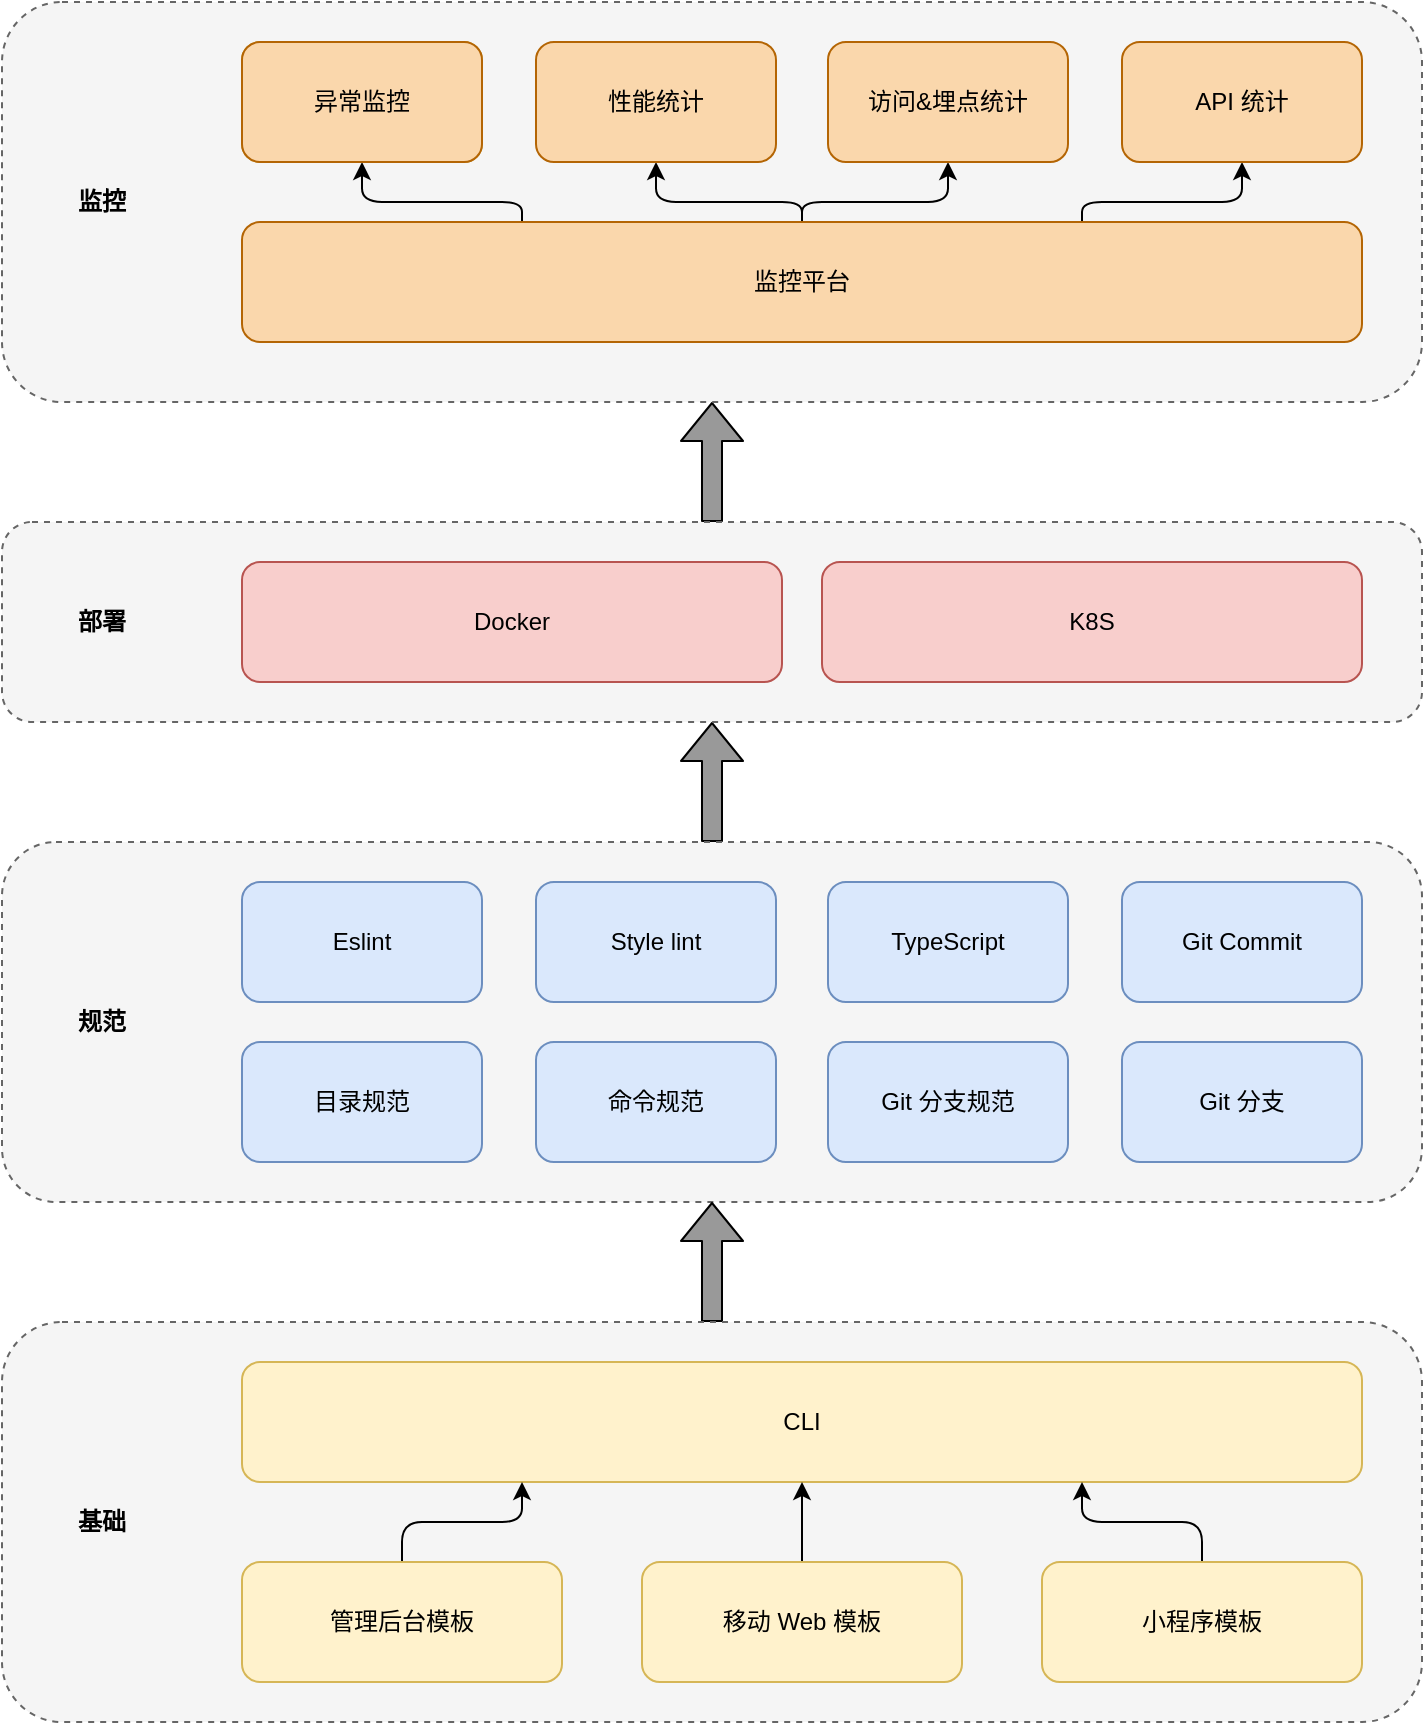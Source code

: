 <mxfile version="14.8.6" type="github">
  <diagram id="6I0OCvxSQrVGMHxT2VVA" name="Page-1">
    <mxGraphModel dx="1422" dy="762" grid="1" gridSize="10" guides="1" tooltips="1" connect="1" arrows="1" fold="1" page="1" pageScale="1" pageWidth="850" pageHeight="1100" math="0" shadow="0">
      <root>
        <mxCell id="0" />
        <mxCell id="1" parent="0" />
        <mxCell id="nPPEAL1ewjIXbB4OWDwq-66" style="edgeStyle=orthogonalEdgeStyle;rounded=1;orthogonalLoop=1;jettySize=auto;html=1;entryX=0.5;entryY=1;entryDx=0;entryDy=0;strokeColor=#000000;shape=flexArrow;fillColor=#999999;" edge="1" parent="1" source="nPPEAL1ewjIXbB4OWDwq-52" target="nPPEAL1ewjIXbB4OWDwq-55">
          <mxGeometry relative="1" as="geometry" />
        </mxCell>
        <mxCell id="nPPEAL1ewjIXbB4OWDwq-52" value="" style="rounded=1;whiteSpace=wrap;html=1;shadow=0;dashed=1;fillColor=#f5f5f5;strokeColor=#666666;fontColor=#333333;" vertex="1" parent="1">
          <mxGeometry x="80" y="500" width="710" height="180" as="geometry" />
        </mxCell>
        <mxCell id="nPPEAL1ewjIXbB4OWDwq-53" style="edgeStyle=orthogonalEdgeStyle;rounded=1;orthogonalLoop=1;jettySize=auto;html=1;entryX=0.5;entryY=1;entryDx=0;entryDy=0;strokeColor=#000000;shape=flexArrow;fillColor=#999999;" edge="1" parent="1" source="nPPEAL1ewjIXbB4OWDwq-51" target="nPPEAL1ewjIXbB4OWDwq-52">
          <mxGeometry relative="1" as="geometry" />
        </mxCell>
        <mxCell id="nPPEAL1ewjIXbB4OWDwq-51" value="" style="rounded=1;whiteSpace=wrap;html=1;shadow=0;dashed=1;fillColor=#f5f5f5;strokeColor=#666666;fontColor=#333333;" vertex="1" parent="1">
          <mxGeometry x="80" y="740" width="710" height="200" as="geometry" />
        </mxCell>
        <mxCell id="nPPEAL1ewjIXbB4OWDwq-31" value="CLI" style="rounded=1;whiteSpace=wrap;html=1;shadow=0;fillColor=#fff2cc;strokeColor=#d6b656;" vertex="1" parent="1">
          <mxGeometry x="200" y="760" width="560" height="60" as="geometry" />
        </mxCell>
        <mxCell id="nPPEAL1ewjIXbB4OWDwq-35" style="edgeStyle=orthogonalEdgeStyle;rounded=1;orthogonalLoop=1;jettySize=auto;html=1;entryX=0.25;entryY=1;entryDx=0;entryDy=0;fillColor=#fff2cc;" edge="1" parent="1" source="nPPEAL1ewjIXbB4OWDwq-32" target="nPPEAL1ewjIXbB4OWDwq-31">
          <mxGeometry x="180" y="740" as="geometry" />
        </mxCell>
        <mxCell id="nPPEAL1ewjIXbB4OWDwq-32" value="管理后台模板" style="rounded=1;whiteSpace=wrap;html=1;shadow=0;fillColor=#fff2cc;strokeColor=#d6b656;" vertex="1" parent="1">
          <mxGeometry x="200" y="860" width="160" height="60" as="geometry" />
        </mxCell>
        <mxCell id="nPPEAL1ewjIXbB4OWDwq-36" style="edgeStyle=orthogonalEdgeStyle;rounded=1;orthogonalLoop=1;jettySize=auto;html=1;entryX=0.5;entryY=1;entryDx=0;entryDy=0;fillColor=#fff2cc;" edge="1" parent="1" source="nPPEAL1ewjIXbB4OWDwq-33" target="nPPEAL1ewjIXbB4OWDwq-31">
          <mxGeometry x="180" y="740" as="geometry" />
        </mxCell>
        <mxCell id="nPPEAL1ewjIXbB4OWDwq-33" value="移动 Web 模板" style="rounded=1;whiteSpace=wrap;html=1;shadow=0;fillColor=#fff2cc;strokeColor=#d6b656;" vertex="1" parent="1">
          <mxGeometry x="400" y="860" width="160" height="60" as="geometry" />
        </mxCell>
        <mxCell id="nPPEAL1ewjIXbB4OWDwq-37" style="edgeStyle=orthogonalEdgeStyle;rounded=1;orthogonalLoop=1;jettySize=auto;html=1;entryX=0.75;entryY=1;entryDx=0;entryDy=0;fillColor=#fff2cc;" edge="1" parent="1" source="nPPEAL1ewjIXbB4OWDwq-34" target="nPPEAL1ewjIXbB4OWDwq-31">
          <mxGeometry x="180" y="740" as="geometry" />
        </mxCell>
        <mxCell id="nPPEAL1ewjIXbB4OWDwq-34" value="小程序模板" style="rounded=1;whiteSpace=wrap;html=1;shadow=0;fillColor=#fff2cc;strokeColor=#d6b656;" vertex="1" parent="1">
          <mxGeometry x="600" y="860" width="160" height="60" as="geometry" />
        </mxCell>
        <mxCell id="nPPEAL1ewjIXbB4OWDwq-39" value="基础" style="text;html=1;strokeColor=none;fillColor=none;align=center;verticalAlign=middle;whiteSpace=wrap;rounded=0;shadow=0;dashed=1;fontStyle=1" vertex="1" parent="1">
          <mxGeometry x="100" y="830" width="60" height="20" as="geometry" />
        </mxCell>
        <mxCell id="nPPEAL1ewjIXbB4OWDwq-42" value="规范" style="text;html=1;strokeColor=none;fillColor=none;align=center;verticalAlign=middle;whiteSpace=wrap;rounded=0;shadow=0;dashed=1;fontStyle=1" vertex="1" parent="1">
          <mxGeometry x="100" y="580" width="60" height="20" as="geometry" />
        </mxCell>
        <mxCell id="nPPEAL1ewjIXbB4OWDwq-43" value="Eslint" style="rounded=1;whiteSpace=wrap;html=1;shadow=0;fillColor=#dae8fc;strokeColor=#6c8ebf;" vertex="1" parent="1">
          <mxGeometry x="200" y="520" width="120" height="60" as="geometry" />
        </mxCell>
        <mxCell id="nPPEAL1ewjIXbB4OWDwq-44" value="TypeScript" style="rounded=1;whiteSpace=wrap;html=1;shadow=0;fillColor=#dae8fc;strokeColor=#6c8ebf;" vertex="1" parent="1">
          <mxGeometry x="493" y="520" width="120" height="60" as="geometry" />
        </mxCell>
        <mxCell id="nPPEAL1ewjIXbB4OWDwq-45" value="Git 分支" style="rounded=1;whiteSpace=wrap;html=1;shadow=0;fillColor=#dae8fc;strokeColor=#6c8ebf;" vertex="1" parent="1">
          <mxGeometry x="640" y="600" width="120" height="60" as="geometry" />
        </mxCell>
        <mxCell id="nPPEAL1ewjIXbB4OWDwq-46" value="Git Commit" style="rounded=1;whiteSpace=wrap;html=1;shadow=0;fillColor=#dae8fc;strokeColor=#6c8ebf;" vertex="1" parent="1">
          <mxGeometry x="640" y="520" width="120" height="60" as="geometry" />
        </mxCell>
        <mxCell id="nPPEAL1ewjIXbB4OWDwq-47" value="目录规范" style="rounded=1;whiteSpace=wrap;html=1;shadow=0;fillColor=#dae8fc;strokeColor=#6c8ebf;" vertex="1" parent="1">
          <mxGeometry x="200" y="600" width="120" height="60" as="geometry" />
        </mxCell>
        <mxCell id="nPPEAL1ewjIXbB4OWDwq-48" value="命令规范" style="rounded=1;whiteSpace=wrap;html=1;shadow=0;fillColor=#dae8fc;strokeColor=#6c8ebf;" vertex="1" parent="1">
          <mxGeometry x="347" y="600" width="120" height="60" as="geometry" />
        </mxCell>
        <mxCell id="nPPEAL1ewjIXbB4OWDwq-49" value="Git 分支规范" style="rounded=1;whiteSpace=wrap;html=1;shadow=0;fillColor=#dae8fc;strokeColor=#6c8ebf;" vertex="1" parent="1">
          <mxGeometry x="493" y="600" width="120" height="60" as="geometry" />
        </mxCell>
        <mxCell id="nPPEAL1ewjIXbB4OWDwq-50" value="Style lint" style="rounded=1;whiteSpace=wrap;html=1;shadow=0;fillColor=#dae8fc;strokeColor=#6c8ebf;" vertex="1" parent="1">
          <mxGeometry x="347" y="520" width="120" height="60" as="geometry" />
        </mxCell>
        <mxCell id="nPPEAL1ewjIXbB4OWDwq-93" style="edgeStyle=orthogonalEdgeStyle;rounded=1;orthogonalLoop=1;jettySize=auto;html=1;entryX=0.5;entryY=1;entryDx=0;entryDy=0;strokeColor=#000000;shape=flexArrow;fillColor=#999999;" edge="1" parent="1" source="nPPEAL1ewjIXbB4OWDwq-55" target="nPPEAL1ewjIXbB4OWDwq-67">
          <mxGeometry relative="1" as="geometry" />
        </mxCell>
        <mxCell id="nPPEAL1ewjIXbB4OWDwq-55" value="" style="rounded=1;whiteSpace=wrap;html=1;shadow=0;dashed=1;fillColor=#f5f5f5;strokeColor=#666666;fontColor=#333333;" vertex="1" parent="1">
          <mxGeometry x="80" y="340" width="710" height="100" as="geometry" />
        </mxCell>
        <mxCell id="nPPEAL1ewjIXbB4OWDwq-56" value="部署" style="text;html=1;strokeColor=none;fillColor=none;align=center;verticalAlign=middle;whiteSpace=wrap;rounded=0;shadow=0;dashed=1;fontStyle=1" vertex="1" parent="1">
          <mxGeometry x="100" y="380" width="60" height="20" as="geometry" />
        </mxCell>
        <mxCell id="nPPEAL1ewjIXbB4OWDwq-57" value="Docker" style="rounded=1;whiteSpace=wrap;html=1;shadow=0;fillColor=#f8cecc;strokeColor=#b85450;" vertex="1" parent="1">
          <mxGeometry x="200" y="360" width="270" height="60" as="geometry" />
        </mxCell>
        <mxCell id="nPPEAL1ewjIXbB4OWDwq-65" value="K8S" style="rounded=1;whiteSpace=wrap;html=1;shadow=0;fillColor=#f8cecc;strokeColor=#b85450;" vertex="1" parent="1">
          <mxGeometry x="490" y="360" width="270" height="60" as="geometry" />
        </mxCell>
        <mxCell id="nPPEAL1ewjIXbB4OWDwq-67" value="" style="rounded=1;whiteSpace=wrap;html=1;shadow=0;dashed=1;fillColor=#f5f5f5;strokeColor=#666666;fontColor=#333333;" vertex="1" parent="1">
          <mxGeometry x="80" y="80" width="710" height="200" as="geometry" />
        </mxCell>
        <mxCell id="nPPEAL1ewjIXbB4OWDwq-88" style="edgeStyle=orthogonalEdgeStyle;rounded=1;orthogonalLoop=1;jettySize=auto;html=1;exitX=0.25;exitY=0;exitDx=0;exitDy=0;strokeColor=#000000;" edge="1" parent="1" source="nPPEAL1ewjIXbB4OWDwq-68" target="nPPEAL1ewjIXbB4OWDwq-74">
          <mxGeometry relative="1" as="geometry">
            <Array as="points">
              <mxPoint x="340" y="180" />
              <mxPoint x="260" y="180" />
            </Array>
          </mxGeometry>
        </mxCell>
        <mxCell id="nPPEAL1ewjIXbB4OWDwq-89" style="edgeStyle=orthogonalEdgeStyle;rounded=1;orthogonalLoop=1;jettySize=auto;html=1;exitX=0.5;exitY=0;exitDx=0;exitDy=0;strokeColor=#000000;" edge="1" parent="1" source="nPPEAL1ewjIXbB4OWDwq-68" target="nPPEAL1ewjIXbB4OWDwq-77">
          <mxGeometry relative="1" as="geometry">
            <Array as="points">
              <mxPoint x="480" y="180" />
              <mxPoint x="407" y="180" />
            </Array>
          </mxGeometry>
        </mxCell>
        <mxCell id="nPPEAL1ewjIXbB4OWDwq-90" style="edgeStyle=orthogonalEdgeStyle;rounded=1;orthogonalLoop=1;jettySize=auto;html=1;strokeColor=#000000;" edge="1" parent="1" source="nPPEAL1ewjIXbB4OWDwq-68" target="nPPEAL1ewjIXbB4OWDwq-78">
          <mxGeometry relative="1" as="geometry">
            <Array as="points">
              <mxPoint x="480" y="180" />
              <mxPoint x="553" y="180" />
            </Array>
          </mxGeometry>
        </mxCell>
        <mxCell id="nPPEAL1ewjIXbB4OWDwq-92" style="edgeStyle=orthogonalEdgeStyle;rounded=1;orthogonalLoop=1;jettySize=auto;html=1;exitX=0.75;exitY=0;exitDx=0;exitDy=0;strokeColor=#000000;" edge="1" parent="1" source="nPPEAL1ewjIXbB4OWDwq-68" target="nPPEAL1ewjIXbB4OWDwq-79">
          <mxGeometry relative="1" as="geometry">
            <Array as="points">
              <mxPoint x="620" y="180" />
              <mxPoint x="700" y="180" />
            </Array>
          </mxGeometry>
        </mxCell>
        <mxCell id="nPPEAL1ewjIXbB4OWDwq-68" value="监控平台" style="rounded=1;whiteSpace=wrap;html=1;shadow=0;fillColor=#fad7ac;strokeColor=#b46504;" vertex="1" parent="1">
          <mxGeometry x="200" y="190" width="560" height="60" as="geometry" />
        </mxCell>
        <mxCell id="nPPEAL1ewjIXbB4OWDwq-74" value="异常监控" style="rounded=1;whiteSpace=wrap;html=1;shadow=0;fillColor=#fff2cc;strokeColor=#d6b656;" vertex="1" parent="1">
          <mxGeometry x="200" y="100" width="120" height="60" as="geometry" />
        </mxCell>
        <mxCell id="nPPEAL1ewjIXbB4OWDwq-75" value="监控" style="text;html=1;strokeColor=none;fillColor=none;align=center;verticalAlign=middle;whiteSpace=wrap;rounded=0;shadow=0;dashed=1;fontStyle=1" vertex="1" parent="1">
          <mxGeometry x="100" y="170" width="60" height="20" as="geometry" />
        </mxCell>
        <mxCell id="nPPEAL1ewjIXbB4OWDwq-77" value="性能统计" style="rounded=1;whiteSpace=wrap;html=1;shadow=0;fillColor=#fad7ac;strokeColor=#b46504;" vertex="1" parent="1">
          <mxGeometry x="347" y="100" width="120" height="60" as="geometry" />
        </mxCell>
        <mxCell id="nPPEAL1ewjIXbB4OWDwq-78" value="访问&amp;amp;埋点统计" style="rounded=1;whiteSpace=wrap;html=1;shadow=0;fillColor=#fad7ac;strokeColor=#b46504;" vertex="1" parent="1">
          <mxGeometry x="493" y="100" width="120" height="60" as="geometry" />
        </mxCell>
        <mxCell id="nPPEAL1ewjIXbB4OWDwq-79" value="API 统计" style="rounded=1;whiteSpace=wrap;html=1;shadow=0;fillColor=#fad7ac;strokeColor=#b46504;" vertex="1" parent="1">
          <mxGeometry x="640" y="100" width="120" height="60" as="geometry" />
        </mxCell>
        <mxCell id="nPPEAL1ewjIXbB4OWDwq-94" value="异常监控" style="rounded=1;whiteSpace=wrap;html=1;shadow=0;fillColor=#fad7ac;strokeColor=#b46504;" vertex="1" parent="1">
          <mxGeometry x="200" y="100" width="120" height="60" as="geometry" />
        </mxCell>
      </root>
    </mxGraphModel>
  </diagram>
</mxfile>
